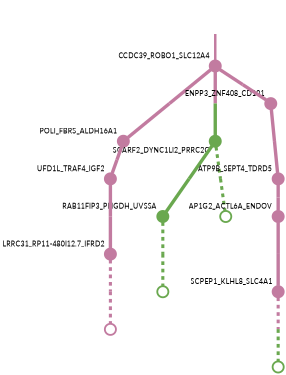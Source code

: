 strict digraph  {
graph[splines=false]; nodesep=0.7; rankdir=TB; ranksep=0.6; forcelabels=true; dpi=600; size=2.5;
0 [color="#c27ba0ff", fillcolor="#c27ba0ff", fixedsize=true, fontname=Lato, fontsize="12pt", height="0.25", label="", penwidth=3, shape=circle, style=filled, xlabel=CCDC39_ROBO1_SLC12A4];
2 [color="#c27ba0ff", fillcolor="#c27ba0ff", fixedsize=true, fontname=Lato, fontsize="12pt", height="0.25", label="", penwidth=3, shape=circle, style=filled, xlabel=POLI_FBRS_ALDH16A1];
5 [color="#6aa84fff", fillcolor="#6aa84fff", fixedsize=true, fontname=Lato, fontsize="12pt", height="0.25", label="", penwidth=3, shape=circle, style=filled, xlabel=SCARF2_DYNC1LI2_PRRC2C];
8 [color="#c27ba0ff", fillcolor="#c27ba0ff", fixedsize=true, fontname=Lato, fontsize="12pt", height="0.25", label="", penwidth=3, shape=circle, style=filled, xlabel=ENPP3_ZNF408_CD101];
1 [color="#c27ba0ff", fillcolor="#c27ba0ff", fixedsize=true, fontname=Lato, fontsize="12pt", height="0.25", label="", penwidth=3, shape=circle, style=filled, xlabel="LRRC31_RP11-480I12.7_IFRD2"];
13 [color="#c27ba0ff", fillcolor="#c27ba0ff", fixedsize=true, fontname=Lato, fontsize="12pt", height="0.25", label="", penwidth=3, shape=circle, style=solid, xlabel=""];
7 [color="#c27ba0ff", fillcolor="#c27ba0ff", fixedsize=true, fontname=Lato, fontsize="12pt", height="0.25", label="", penwidth=3, shape=circle, style=filled, xlabel=UFD1L_TRAF4_IGF2];
3 [color="#c27ba0ff", fillcolor="#c27ba0ff", fixedsize=true, fontname=Lato, fontsize="12pt", height="0.25", label="", penwidth=3, shape=circle, style=filled, xlabel=SCPEP1_KLHL8_SLC4A1];
10 [color="#6aa84fff", fillcolor="#6aa84fff", fixedsize=true, fontname=Lato, fontsize="12pt", height="0.25", label="", penwidth=3, shape=circle, style=solid, xlabel=""];
4 [color="#c27ba0ff", fillcolor="#c27ba0ff", fixedsize=true, fontname=Lato, fontsize="12pt", height="0.25", label="", penwidth=3, shape=circle, style=filled, xlabel=ATP9B_SEPT4_TDRD5];
9 [color="#c27ba0ff", fillcolor="#c27ba0ff", fixedsize=true, fontname=Lato, fontsize="12pt", height="0.25", label="", penwidth=3, shape=circle, style=filled, xlabel=AP1G2_ACTL6A_ENDOV];
6 [color="#6aa84fff", fillcolor="#6aa84fff", fixedsize=true, fontname=Lato, fontsize="12pt", height="0.25", label="", penwidth=3, shape=circle, style=filled, xlabel=RAB11FIP3_PHGDH_UVSSA];
11 [color="#6aa84fff", fillcolor="#6aa84fff", fixedsize=true, fontname=Lato, fontsize="12pt", height="0.25", label="", penwidth=3, shape=circle, style=solid, xlabel=""];
12 [color="#6aa84fff", fillcolor="#6aa84fff", fixedsize=true, fontname=Lato, fontsize="12pt", height="0.25", label="", penwidth=3, shape=circle, style=solid, xlabel=""];
normal [label="", penwidth=3, style=invis, xlabel=CCDC39_ROBO1_SLC12A4];
0 -> 2  [arrowsize=0, color="#c27ba0ff;0.5:#c27ba0ff", minlen="2.0", penwidth="5.5", style=solid];
0 -> 5  [arrowsize=0, color="#c27ba0ff;0.5:#6aa84fff", minlen="2.0", penwidth="5.5", style=solid];
0 -> 8  [arrowsize=0, color="#c27ba0ff;0.5:#c27ba0ff", minlen="1.0", penwidth="5.5", style=solid];
2 -> 7  [arrowsize=0, color="#c27ba0ff;0.5:#c27ba0ff", minlen="1.5", penwidth="5.5", style=solid];
5 -> 6  [arrowsize=0, color="#6aa84fff;0.5:#6aa84fff", minlen="2.0", penwidth="5.5", style=solid];
5 -> 11  [arrowsize=0, color="#6aa84fff;0.5:#6aa84fff", minlen="2.0", penwidth=5, style=dashed];
8 -> 4  [arrowsize=0, color="#c27ba0ff;0.5:#c27ba0ff", minlen="2.0", penwidth="5.5", style=solid];
1 -> 13  [arrowsize=0, color="#c27ba0ff;0.5:#c27ba0ff", minlen="2.0", penwidth=5, style=dashed];
7 -> 1  [arrowsize=0, color="#c27ba0ff;0.5:#c27ba0ff", minlen="2.0", penwidth="5.5", style=solid];
3 -> 10  [arrowsize=0, color="#c27ba0ff;0.5:#6aa84fff", minlen="2.0", penwidth=5, style=dashed];
4 -> 9  [arrowsize=0, color="#c27ba0ff;0.5:#c27ba0ff", minlen="1.0", penwidth="5.5", style=solid];
9 -> 3  [arrowsize=0, color="#c27ba0ff;0.5:#c27ba0ff", minlen="2.0", penwidth="5.5", style=solid];
6 -> 12  [arrowsize=0, color="#6aa84fff;0.5:#6aa84fff", minlen="2.0", penwidth=5, style=dashed];
normal -> 0  [arrowsize=0, color="#c27ba0ff", label="", penwidth=4, style=solid];
}
